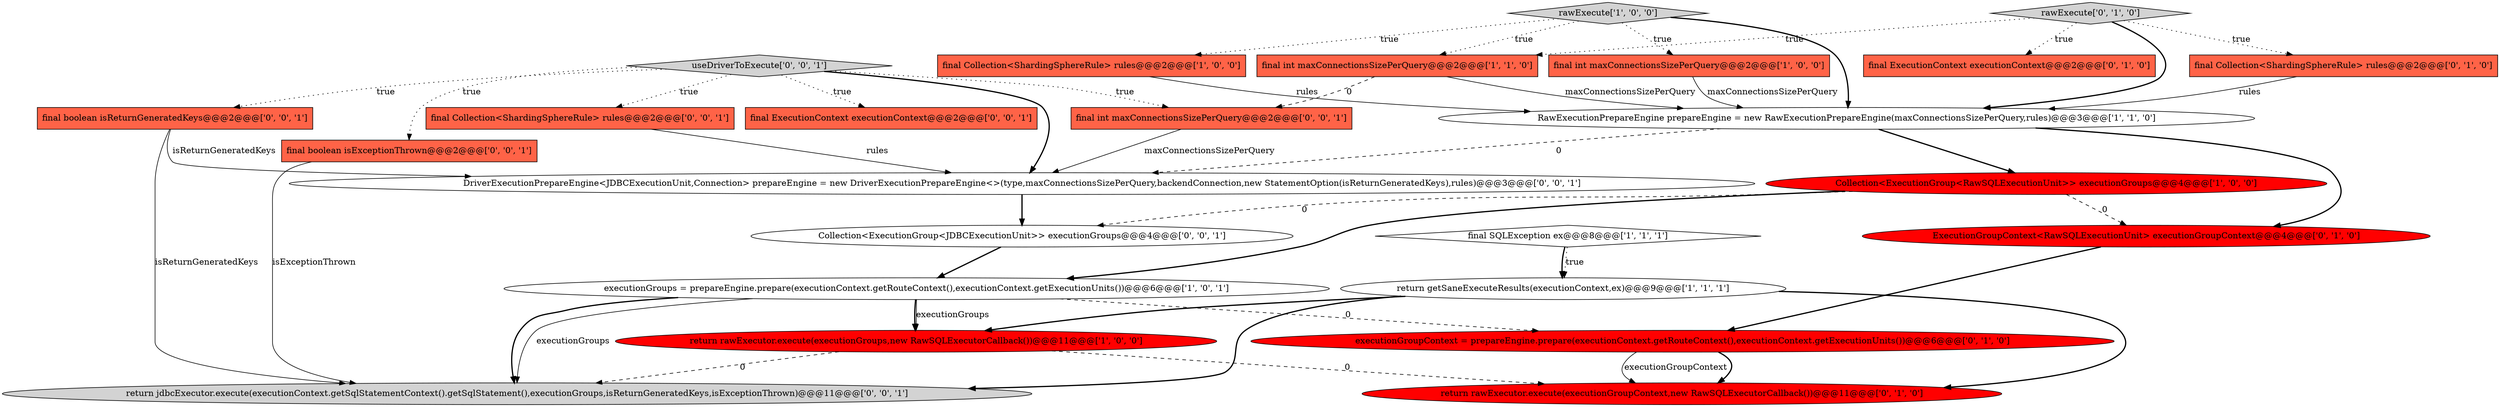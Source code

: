 digraph {
1 [style = filled, label = "final Collection<ShardingSphereRule> rules@@@2@@@['1', '0', '0']", fillcolor = tomato, shape = box image = "AAA0AAABBB1BBB"];
12 [style = filled, label = "final ExecutionContext executionContext@@@2@@@['0', '1', '0']", fillcolor = tomato, shape = box image = "AAA0AAABBB2BBB"];
18 [style = filled, label = "final ExecutionContext executionContext@@@2@@@['0', '0', '1']", fillcolor = tomato, shape = box image = "AAA0AAABBB3BBB"];
22 [style = filled, label = "final Collection<ShardingSphereRule> rules@@@2@@@['0', '0', '1']", fillcolor = tomato, shape = box image = "AAA0AAABBB3BBB"];
19 [style = filled, label = "final boolean isExceptionThrown@@@2@@@['0', '0', '1']", fillcolor = tomato, shape = box image = "AAA0AAABBB3BBB"];
4 [style = filled, label = "final int maxConnectionsSizePerQuery@@@2@@@['1', '1', '0']", fillcolor = tomato, shape = box image = "AAA0AAABBB1BBB"];
2 [style = filled, label = "final SQLException ex@@@8@@@['1', '1', '1']", fillcolor = white, shape = diamond image = "AAA0AAABBB1BBB"];
20 [style = filled, label = "DriverExecutionPrepareEngine<JDBCExecutionUnit,Connection> prepareEngine = new DriverExecutionPrepareEngine<>(type,maxConnectionsSizePerQuery,backendConnection,new StatementOption(isReturnGeneratedKeys),rules)@@@3@@@['0', '0', '1']", fillcolor = white, shape = ellipse image = "AAA0AAABBB3BBB"];
17 [style = filled, label = "useDriverToExecute['0', '0', '1']", fillcolor = lightgray, shape = diamond image = "AAA0AAABBB3BBB"];
21 [style = filled, label = "return jdbcExecutor.execute(executionContext.getSqlStatementContext().getSqlStatement(),executionGroups,isReturnGeneratedKeys,isExceptionThrown)@@@11@@@['0', '0', '1']", fillcolor = lightgray, shape = ellipse image = "AAA0AAABBB3BBB"];
0 [style = filled, label = "final int maxConnectionsSizePerQuery@@@2@@@['1', '0', '0']", fillcolor = tomato, shape = box image = "AAA0AAABBB1BBB"];
6 [style = filled, label = "return rawExecutor.execute(executionGroups,new RawSQLExecutorCallback())@@@11@@@['1', '0', '0']", fillcolor = red, shape = ellipse image = "AAA1AAABBB1BBB"];
11 [style = filled, label = "ExecutionGroupContext<RawSQLExecutionUnit> executionGroupContext@@@4@@@['0', '1', '0']", fillcolor = red, shape = ellipse image = "AAA1AAABBB2BBB"];
24 [style = filled, label = "Collection<ExecutionGroup<JDBCExecutionUnit>> executionGroups@@@4@@@['0', '0', '1']", fillcolor = white, shape = ellipse image = "AAA0AAABBB3BBB"];
16 [style = filled, label = "final boolean isReturnGeneratedKeys@@@2@@@['0', '0', '1']", fillcolor = tomato, shape = box image = "AAA0AAABBB3BBB"];
5 [style = filled, label = "RawExecutionPrepareEngine prepareEngine = new RawExecutionPrepareEngine(maxConnectionsSizePerQuery,rules)@@@3@@@['1', '1', '0']", fillcolor = white, shape = ellipse image = "AAA0AAABBB1BBB"];
14 [style = filled, label = "final Collection<ShardingSphereRule> rules@@@2@@@['0', '1', '0']", fillcolor = tomato, shape = box image = "AAA0AAABBB2BBB"];
15 [style = filled, label = "return rawExecutor.execute(executionGroupContext,new RawSQLExecutorCallback())@@@11@@@['0', '1', '0']", fillcolor = red, shape = ellipse image = "AAA1AAABBB2BBB"];
3 [style = filled, label = "return getSaneExecuteResults(executionContext,ex)@@@9@@@['1', '1', '1']", fillcolor = white, shape = ellipse image = "AAA0AAABBB1BBB"];
7 [style = filled, label = "Collection<ExecutionGroup<RawSQLExecutionUnit>> executionGroups@@@4@@@['1', '0', '0']", fillcolor = red, shape = ellipse image = "AAA1AAABBB1BBB"];
8 [style = filled, label = "rawExecute['1', '0', '0']", fillcolor = lightgray, shape = diamond image = "AAA0AAABBB1BBB"];
13 [style = filled, label = "rawExecute['0', '1', '0']", fillcolor = lightgray, shape = diamond image = "AAA0AAABBB2BBB"];
10 [style = filled, label = "executionGroupContext = prepareEngine.prepare(executionContext.getRouteContext(),executionContext.getExecutionUnits())@@@6@@@['0', '1', '0']", fillcolor = red, shape = ellipse image = "AAA1AAABBB2BBB"];
9 [style = filled, label = "executionGroups = prepareEngine.prepare(executionContext.getRouteContext(),executionContext.getExecutionUnits())@@@6@@@['1', '0', '1']", fillcolor = white, shape = ellipse image = "AAA0AAABBB1BBB"];
23 [style = filled, label = "final int maxConnectionsSizePerQuery@@@2@@@['0', '0', '1']", fillcolor = tomato, shape = box image = "AAA0AAABBB3BBB"];
2->3 [style = dotted, label="true"];
6->21 [style = dashed, label="0"];
9->10 [style = dashed, label="0"];
10->15 [style = bold, label=""];
19->21 [style = solid, label="isExceptionThrown"];
17->18 [style = dotted, label="true"];
13->12 [style = dotted, label="true"];
2->3 [style = bold, label=""];
4->5 [style = solid, label="maxConnectionsSizePerQuery"];
7->11 [style = dashed, label="0"];
23->20 [style = solid, label="maxConnectionsSizePerQuery"];
3->6 [style = bold, label=""];
0->5 [style = solid, label="maxConnectionsSizePerQuery"];
3->15 [style = bold, label=""];
8->4 [style = dotted, label="true"];
9->21 [style = solid, label="executionGroups"];
17->23 [style = dotted, label="true"];
9->6 [style = bold, label=""];
5->20 [style = dashed, label="0"];
17->16 [style = dotted, label="true"];
7->9 [style = bold, label=""];
8->1 [style = dotted, label="true"];
13->4 [style = dotted, label="true"];
14->5 [style = solid, label="rules"];
9->6 [style = solid, label="executionGroups"];
8->5 [style = bold, label=""];
6->15 [style = dashed, label="0"];
7->24 [style = dashed, label="0"];
11->10 [style = bold, label=""];
22->20 [style = solid, label="rules"];
16->21 [style = solid, label="isReturnGeneratedKeys"];
17->19 [style = dotted, label="true"];
9->21 [style = bold, label=""];
13->5 [style = bold, label=""];
5->7 [style = bold, label=""];
3->21 [style = bold, label=""];
17->22 [style = dotted, label="true"];
8->0 [style = dotted, label="true"];
16->20 [style = solid, label="isReturnGeneratedKeys"];
5->11 [style = bold, label=""];
20->24 [style = bold, label=""];
13->14 [style = dotted, label="true"];
4->23 [style = dashed, label="0"];
24->9 [style = bold, label=""];
10->15 [style = solid, label="executionGroupContext"];
1->5 [style = solid, label="rules"];
17->20 [style = bold, label=""];
}
